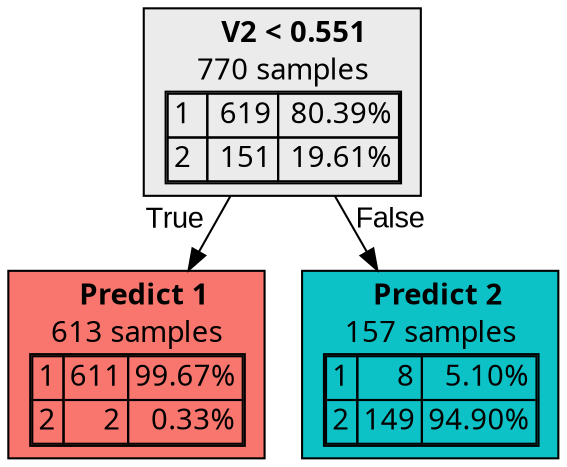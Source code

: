 digraph {
    1 [label=<  <TABLE BORDER="0" CELLPADDING="0">
      <TR>
    <TD>
      <B> V2 &lt; 0.551</B>
    </TD>
  </TR>

    <TR>
      <TD>770 samples</TD>
    </TR>
    <TR>
  <TD>
    <TABLE CELLSPACING="0">
        <TR class="highlighted">
    <TD ALIGN="LEFT">1</TD>
    <TD ALIGN="RIGHT">619</TD>
    <TD ALIGN="RIGHT">80.39%</TD>
  </TR>
  <TR >
    <TD ALIGN="LEFT">2</TD>
    <TD ALIGN="RIGHT">151</TD>
    <TD ALIGN="RIGHT">19.61%</TD>
  </TR>

    </TABLE>
  </TD>
</TR>

  </TABLE>
>,fillcolor="#EBEBEB",shape=box,fontname="bold arial",style="filled"];
    1 -> 2 [labeldistance=2.5, labelangle=45, headlabel="True",fontname="arial"];
    1 -> 3 [labeldistance=2.5, labelangle=-45, headlabel="False",fontname="arial"];
    2 [label=<  <TABLE BORDER="0" CELLPADDING="0">
      <TR>
    <TD>
      <B>Predict 1</B>
    </TD>
  </TR>

    <TR>
      <TD>613 samples</TD>
    </TR>
    <TR>
  <TD>
    <TABLE CELLSPACING="0">
        <TR class="highlighted">
    <TD ALIGN="LEFT">1</TD>
    <TD ALIGN="RIGHT">611</TD>
    <TD ALIGN="RIGHT">99.67%</TD>
  </TR>
  <TR >
    <TD ALIGN="LEFT">2</TD>
    <TD ALIGN="RIGHT">2</TD>
    <TD ALIGN="RIGHT">0.33%</TD>
  </TR>

    </TABLE>
  </TD>
</TR>

  </TABLE>
>,fillcolor="#F8766Dfe",shape=box,fontname="bold arial",style="filled",color=black];
    3 [label=<  <TABLE BORDER="0" CELLPADDING="0">
      <TR>
    <TD>
      <B>Predict 2</B>
    </TD>
  </TR>

    <TR>
      <TD>157 samples</TD>
    </TR>
    <TR>
  <TD>
    <TABLE CELLSPACING="0">
        <TR >
    <TD ALIGN="LEFT">1</TD>
    <TD ALIGN="RIGHT">8</TD>
    <TD ALIGN="RIGHT">5.10%</TD>
  </TR>
  <TR class="highlighted">
    <TD ALIGN="LEFT">2</TD>
    <TD ALIGN="RIGHT">149</TD>
    <TD ALIGN="RIGHT">94.90%</TD>
  </TR>

    </TABLE>
  </TD>
</TR>

  </TABLE>
>,fillcolor="#00BFC4f2",shape=box,fontname="bold arial",style="filled",color=black];
}
